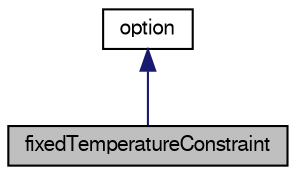 digraph "fixedTemperatureConstraint"
{
  bgcolor="transparent";
  edge [fontname="FreeSans",fontsize="10",labelfontname="FreeSans",labelfontsize="10"];
  node [fontname="FreeSans",fontsize="10",shape=record];
  Node0 [label="fixedTemperatureConstraint",height=0.2,width=0.4,color="black", fillcolor="grey75", style="filled", fontcolor="black"];
  Node1 -> Node0 [dir="back",color="midnightblue",fontsize="10",style="solid",fontname="FreeSans"];
  Node1 [label="option",height=0.2,width=0.4,color="black",URL="$a23446.html",tooltip="Finite volume options abtract base class. Provides a base set of controls, e.g. "];
}
